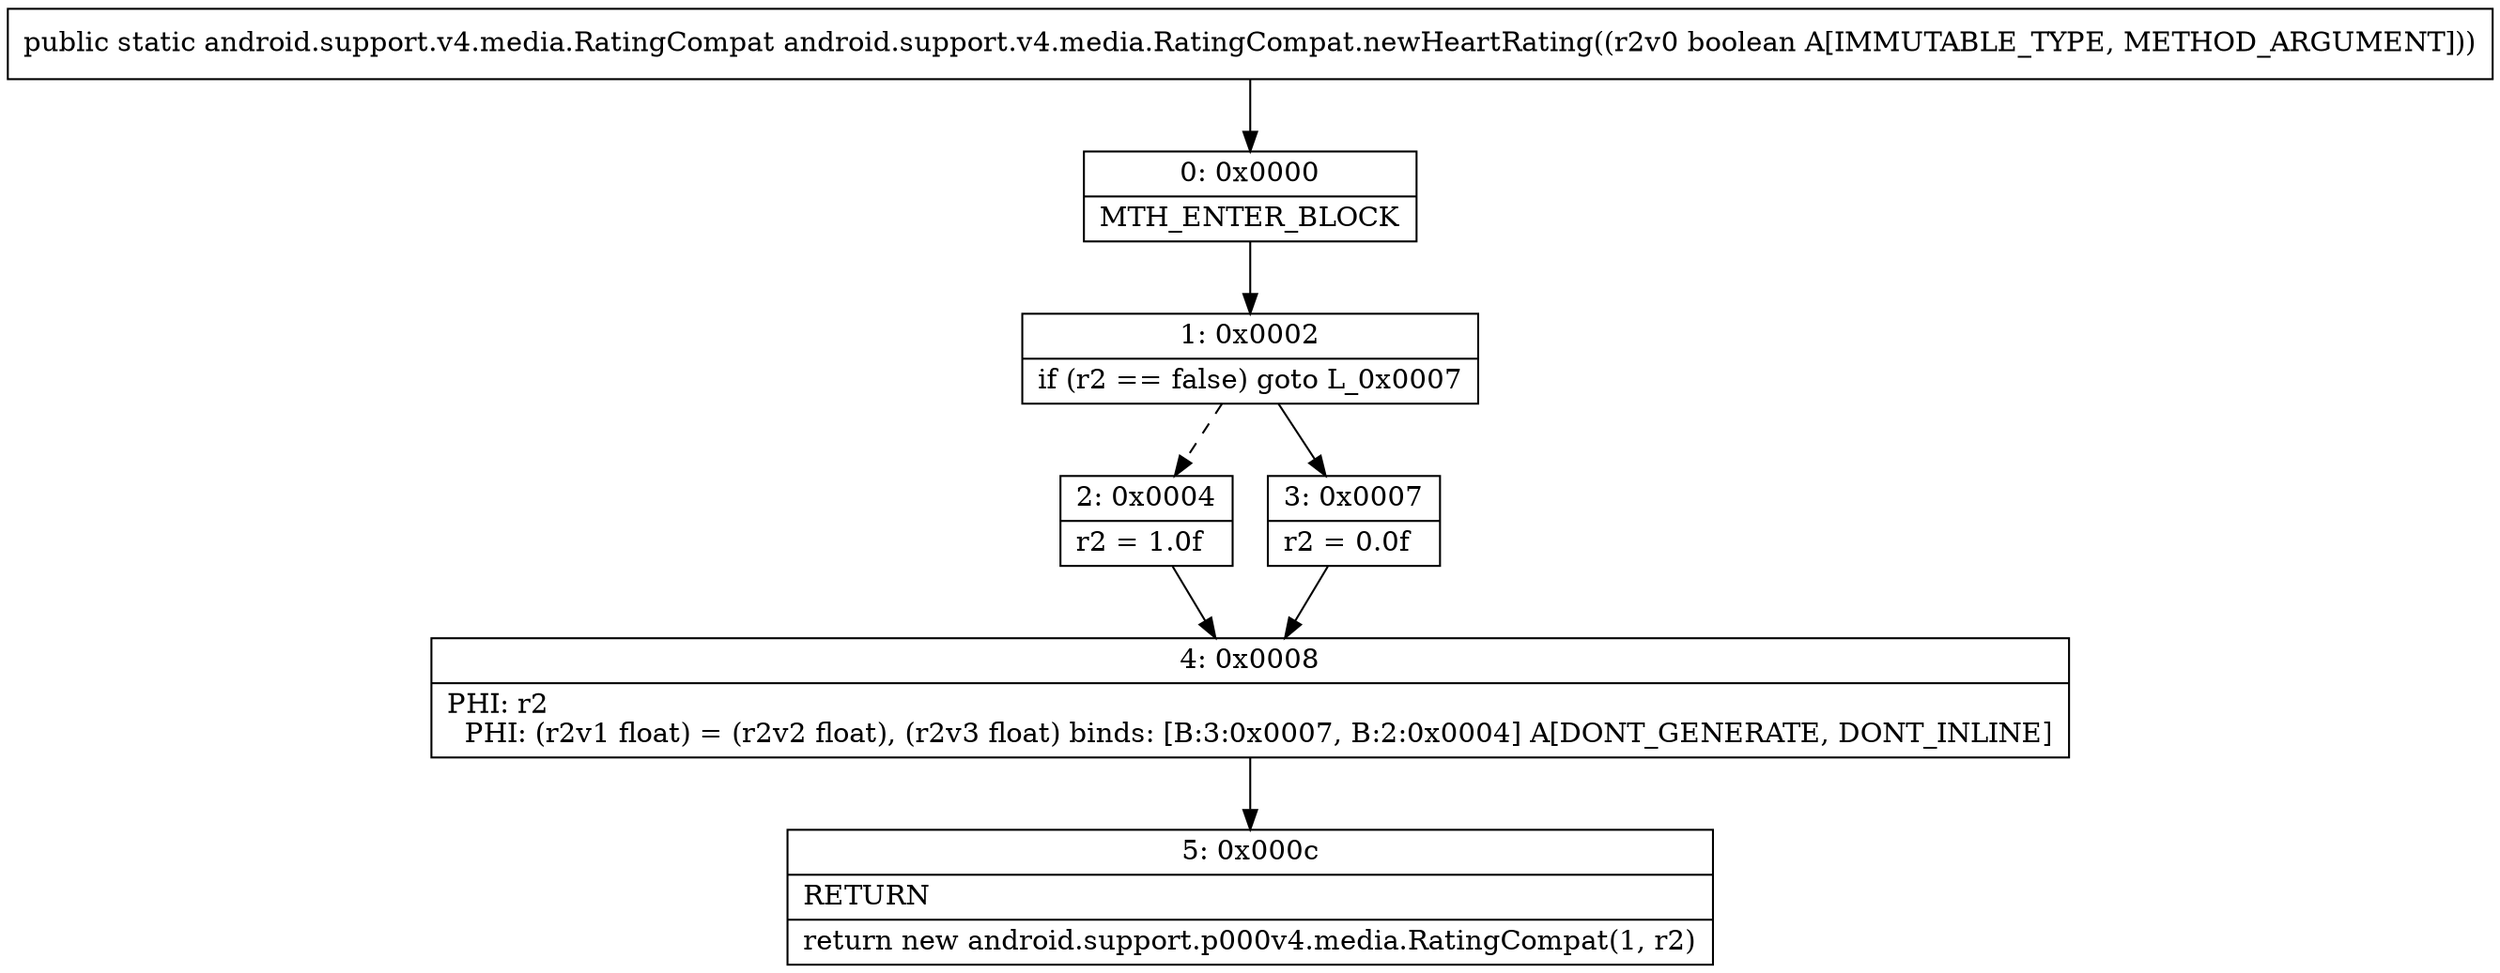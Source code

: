 digraph "CFG forandroid.support.v4.media.RatingCompat.newHeartRating(Z)Landroid\/support\/v4\/media\/RatingCompat;" {
Node_0 [shape=record,label="{0\:\ 0x0000|MTH_ENTER_BLOCK\l}"];
Node_1 [shape=record,label="{1\:\ 0x0002|if (r2 == false) goto L_0x0007\l}"];
Node_2 [shape=record,label="{2\:\ 0x0004|r2 = 1.0f\l}"];
Node_3 [shape=record,label="{3\:\ 0x0007|r2 = 0.0f\l}"];
Node_4 [shape=record,label="{4\:\ 0x0008|PHI: r2 \l  PHI: (r2v1 float) = (r2v2 float), (r2v3 float) binds: [B:3:0x0007, B:2:0x0004] A[DONT_GENERATE, DONT_INLINE]\l}"];
Node_5 [shape=record,label="{5\:\ 0x000c|RETURN\l|return new android.support.p000v4.media.RatingCompat(1, r2)\l}"];
MethodNode[shape=record,label="{public static android.support.v4.media.RatingCompat android.support.v4.media.RatingCompat.newHeartRating((r2v0 boolean A[IMMUTABLE_TYPE, METHOD_ARGUMENT])) }"];
MethodNode -> Node_0;
Node_0 -> Node_1;
Node_1 -> Node_2[style=dashed];
Node_1 -> Node_3;
Node_2 -> Node_4;
Node_3 -> Node_4;
Node_4 -> Node_5;
}

